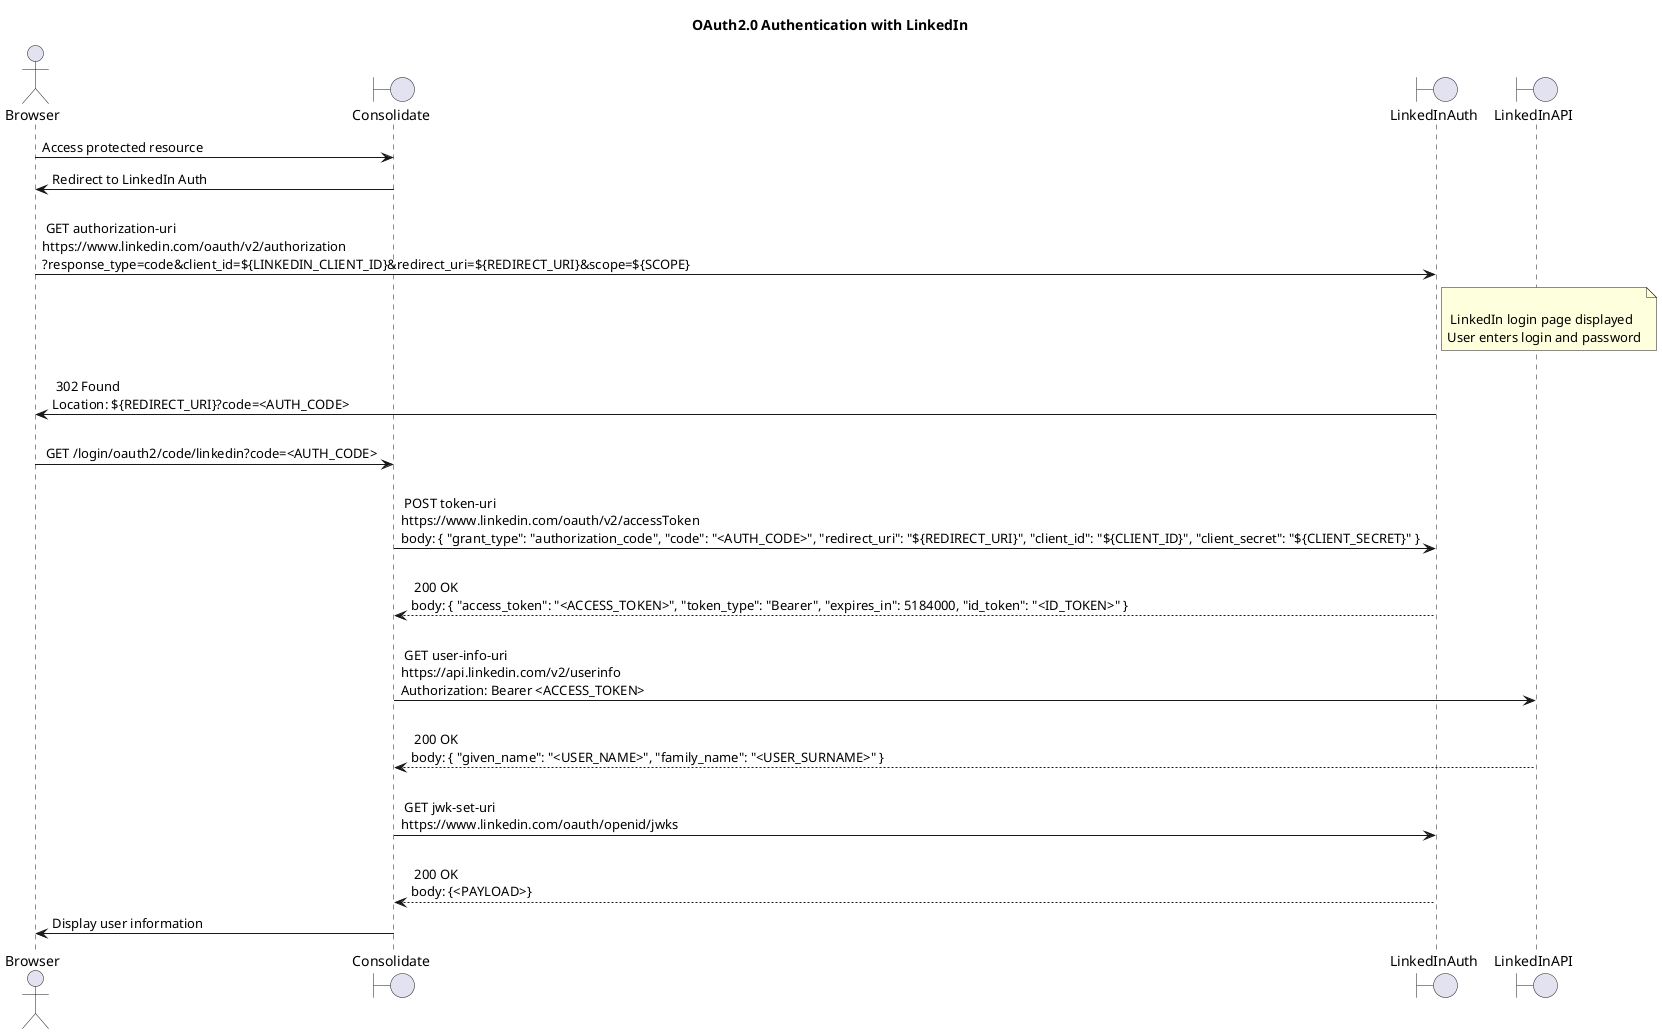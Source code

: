 @startuml
!define RECTANGLE class
title OAuth2.0 Authentication with LinkedIn

actor Browser
boundary Consolidate as App
boundary LinkedInAuth as LinkedIn_Auth_Server
boundary LinkedInAPI as LinkedIn_API

Browser -> App : Access protected resource
App -> Browser : Redirect to LinkedIn Auth
Browser -> LinkedIn_Auth_Server : \n GET authorization-uri\nhttps://www.linkedin.com/oauth/v2/authorization\n?response_type=code&client_id=${LINKEDIN_CLIENT_ID}&redirect_uri=${REDIRECT_URI}&scope=${SCOPE}
note right of LinkedIn_Auth_Server: \n LinkedIn login page displayed\nUser enters login and password
LinkedIn_Auth_Server -> Browser : \n 302 Found\nLocation: ${REDIRECT_URI}?code=<AUTH_CODE>
Browser -> App : \n GET /login/oauth2/code/linkedin?code=<AUTH_CODE>
App -> LinkedIn_Auth_Server : \n POST token-uri\nhttps://www.linkedin.com/oauth/v2/accessToken\nbody: { "grant_type": "authorization_code", "code": "<AUTH_CODE>", "redirect_uri": "${REDIRECT_URI}", "client_id": "${CLIENT_ID}", "client_secret": "${CLIENT_SECRET}" }
LinkedIn_Auth_Server --> App : \n 200 OK\nbody: { "access_token": "<ACCESS_TOKEN>", "token_type": "Bearer", "expires_in": 5184000, "id_token": "<ID_TOKEN>" }
App -> LinkedIn_API : \n GET user-info-uri\nhttps://api.linkedin.com/v2/userinfo\nAuthorization: Bearer <ACCESS_TOKEN>
LinkedIn_API --> App : \n 200 OK\nbody: { "given_name": "<USER_NAME>", "family_name": "<USER_SURNAME>" }
App -> LinkedIn_Auth_Server : \n GET jwk-set-uri\nhttps://www.linkedin.com/oauth/openid/jwks
LinkedIn_Auth_Server --> App : \n 200 OK\nbody: {<PAYLOAD>}
App -> Browser : Display user information
@enduml